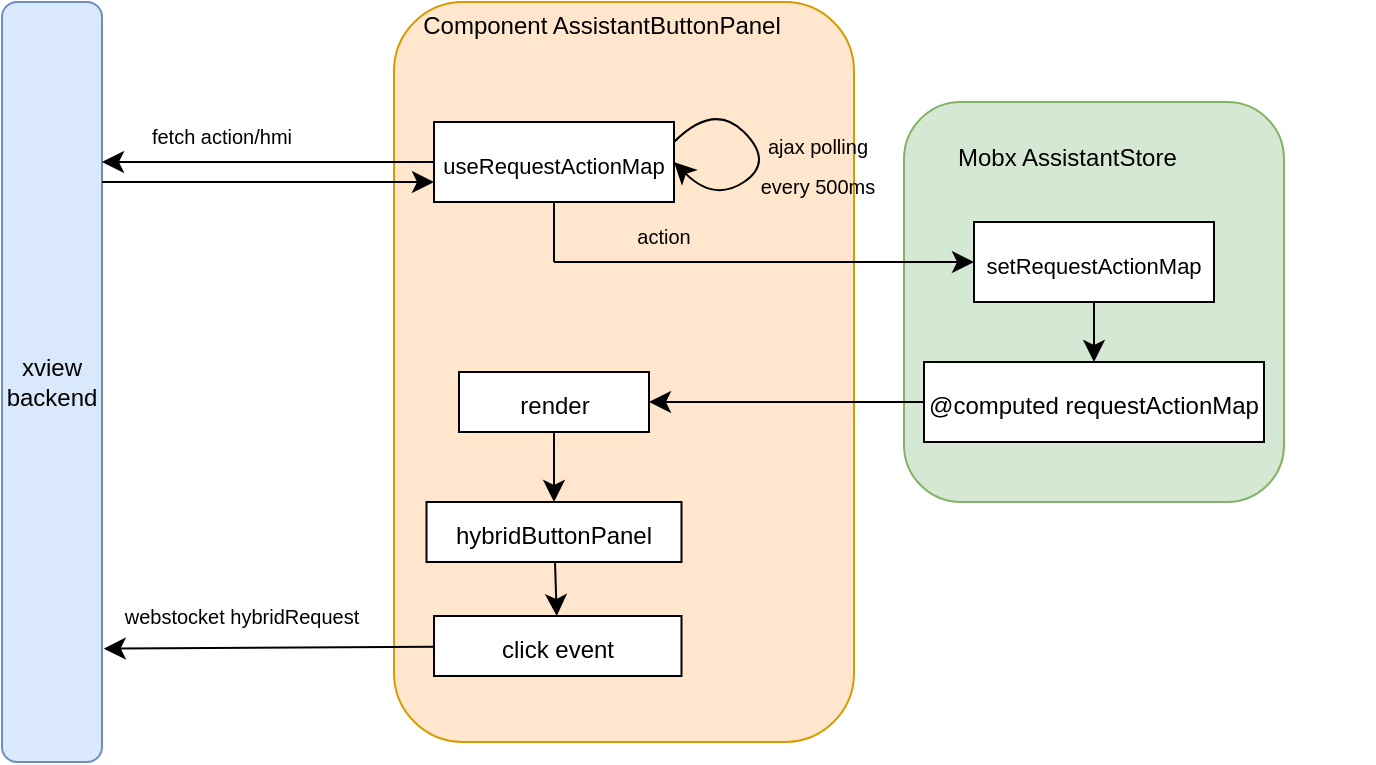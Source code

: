 <mxfile version="21.7.2" type="github">
  <diagram id="C5RBs43oDa-KdzZeNtuy" name="Page-1">
    <mxGraphModel dx="1134" dy="720" grid="1" gridSize="10" guides="1" tooltips="1" connect="1" arrows="1" fold="1" page="1" pageScale="1" pageWidth="827" pageHeight="1169" math="0" shadow="0">
      <root>
        <mxCell id="WIyWlLk6GJQsqaUBKTNV-0" />
        <mxCell id="WIyWlLk6GJQsqaUBKTNV-1" parent="WIyWlLk6GJQsqaUBKTNV-0" />
        <mxCell id="WIyWlLk6GJQsqaUBKTNV-3" value="" style="rounded=1;whiteSpace=wrap;html=1;fontSize=12;glass=0;strokeWidth=1;shadow=0;fillColor=#ffe6cc;strokeColor=#d79b00;" parent="WIyWlLk6GJQsqaUBKTNV-1" vertex="1">
          <mxGeometry x="236" y="90" width="230" height="370" as="geometry" />
        </mxCell>
        <mxCell id="U596WueUlYZr3MVK7BR4-0" value="xview&lt;br&gt;backend" style="rounded=1;whiteSpace=wrap;html=1;fontSize=12;glass=0;strokeWidth=1;shadow=0;fillColor=#dae8fc;strokeColor=#6c8ebf;" vertex="1" parent="WIyWlLk6GJQsqaUBKTNV-1">
          <mxGeometry x="40" y="90" width="50" height="380" as="geometry" />
        </mxCell>
        <mxCell id="U596WueUlYZr3MVK7BR4-1" value="&lt;font style=&quot;font-size: 12px;&quot;&gt;Component AssistantButtonPanel&lt;/font&gt;" style="text;html=1;strokeColor=none;fillColor=none;align=center;verticalAlign=middle;whiteSpace=wrap;rounded=0;fontSize=16;" vertex="1" parent="WIyWlLk6GJQsqaUBKTNV-1">
          <mxGeometry x="230" y="90" width="220" height="20" as="geometry" />
        </mxCell>
        <mxCell id="U596WueUlYZr3MVK7BR4-4" style="edgeStyle=none;curved=1;rounded=0;orthogonalLoop=1;jettySize=auto;html=1;fontSize=12;startSize=8;endSize=8;" edge="1" parent="WIyWlLk6GJQsqaUBKTNV-1" source="U596WueUlYZr3MVK7BR4-3">
          <mxGeometry relative="1" as="geometry">
            <mxPoint x="90" y="170" as="targetPoint" />
          </mxGeometry>
        </mxCell>
        <mxCell id="U596WueUlYZr3MVK7BR4-3" value="&lt;font style=&quot;font-size: 11px;&quot;&gt;useRequestActionMap&lt;/font&gt;" style="rounded=0;whiteSpace=wrap;html=1;fontSize=16;" vertex="1" parent="WIyWlLk6GJQsqaUBKTNV-1">
          <mxGeometry x="256" y="150" width="120" height="40" as="geometry" />
        </mxCell>
        <mxCell id="U596WueUlYZr3MVK7BR4-6" value="&lt;font style=&quot;font-size: 10px;&quot;&gt;fetch action/hmi&lt;/font&gt;" style="text;html=1;strokeColor=none;fillColor=none;align=center;verticalAlign=middle;whiteSpace=wrap;rounded=0;fontSize=16;" vertex="1" parent="WIyWlLk6GJQsqaUBKTNV-1">
          <mxGeometry x="105" y="140" width="90" height="30" as="geometry" />
        </mxCell>
        <mxCell id="U596WueUlYZr3MVK7BR4-9" value="" style="curved=1;endArrow=classic;html=1;rounded=0;fontSize=12;startSize=8;endSize=8;exitX=1;exitY=0.25;exitDx=0;exitDy=0;" edge="1" parent="WIyWlLk6GJQsqaUBKTNV-1" source="U596WueUlYZr3MVK7BR4-3">
          <mxGeometry width="50" height="50" relative="1" as="geometry">
            <mxPoint x="316" y="330" as="sourcePoint" />
            <mxPoint x="376" y="170" as="targetPoint" />
            <Array as="points">
              <mxPoint x="396" y="140" />
              <mxPoint x="426" y="170" />
              <mxPoint x="396" y="190" />
            </Array>
          </mxGeometry>
        </mxCell>
        <mxCell id="U596WueUlYZr3MVK7BR4-10" style="edgeStyle=none;curved=1;rounded=0;orthogonalLoop=1;jettySize=auto;html=1;fontSize=12;startSize=8;endSize=8;startArrow=classic;startFill=1;endArrow=none;endFill=0;exitX=0;exitY=0.75;exitDx=0;exitDy=0;" edge="1" parent="WIyWlLk6GJQsqaUBKTNV-1" source="U596WueUlYZr3MVK7BR4-3">
          <mxGeometry relative="1" as="geometry">
            <mxPoint x="220" y="180" as="sourcePoint" />
            <mxPoint x="90" y="180" as="targetPoint" />
          </mxGeometry>
        </mxCell>
        <mxCell id="U596WueUlYZr3MVK7BR4-13" value="" style="rounded=1;whiteSpace=wrap;html=1;fontSize=12;glass=0;strokeWidth=1;shadow=0;fillColor=#d5e8d4;strokeColor=#82b366;" vertex="1" parent="WIyWlLk6GJQsqaUBKTNV-1">
          <mxGeometry x="491" y="140" width="190" height="200" as="geometry" />
        </mxCell>
        <mxCell id="U596WueUlYZr3MVK7BR4-14" value="&lt;span style=&quot;color: rgb(0, 0, 0); font-family: Helvetica; font-size: 12px; font-style: normal; font-variant-ligatures: normal; font-variant-caps: normal; font-weight: 400; letter-spacing: normal; orphans: 2; text-align: center; text-indent: 0px; text-transform: none; widows: 2; word-spacing: 0px; -webkit-text-stroke-width: 0px; text-decoration-thickness: initial; text-decoration-style: initial; text-decoration-color: initial; float: none; display: inline !important;&quot;&gt;Mobx AssistantStore&lt;/span&gt;" style="text;whiteSpace=wrap;html=1;fontSize=16;" vertex="1" parent="WIyWlLk6GJQsqaUBKTNV-1">
          <mxGeometry x="516" y="150" width="210" height="40" as="geometry" />
        </mxCell>
        <mxCell id="U596WueUlYZr3MVK7BR4-23" value="" style="edgeStyle=none;curved=1;rounded=0;orthogonalLoop=1;jettySize=auto;html=1;fontSize=12;startSize=8;endSize=8;" edge="1" parent="WIyWlLk6GJQsqaUBKTNV-1" source="U596WueUlYZr3MVK7BR4-11" target="U596WueUlYZr3MVK7BR4-22">
          <mxGeometry relative="1" as="geometry" />
        </mxCell>
        <mxCell id="U596WueUlYZr3MVK7BR4-11" value="&lt;span style=&quot;font-size: 11px;&quot;&gt;setRequestActionMap&lt;/span&gt;" style="rounded=0;whiteSpace=wrap;html=1;fontSize=16;" vertex="1" parent="WIyWlLk6GJQsqaUBKTNV-1">
          <mxGeometry x="526" y="200" width="120" height="40" as="geometry" />
        </mxCell>
        <mxCell id="U596WueUlYZr3MVK7BR4-17" value="" style="endArrow=none;html=1;rounded=0;fontSize=12;startSize=8;endSize=8;curved=1;entryX=0.5;entryY=1;entryDx=0;entryDy=0;" edge="1" parent="WIyWlLk6GJQsqaUBKTNV-1" target="U596WueUlYZr3MVK7BR4-3">
          <mxGeometry width="50" height="50" relative="1" as="geometry">
            <mxPoint x="316" y="220" as="sourcePoint" />
            <mxPoint x="416" y="280" as="targetPoint" />
          </mxGeometry>
        </mxCell>
        <mxCell id="U596WueUlYZr3MVK7BR4-18" value="" style="endArrow=none;html=1;rounded=0;fontSize=12;startSize=8;endSize=8;curved=1;" edge="1" parent="WIyWlLk6GJQsqaUBKTNV-1">
          <mxGeometry width="50" height="50" relative="1" as="geometry">
            <mxPoint x="316" y="220" as="sourcePoint" />
            <mxPoint x="466" y="220" as="targetPoint" />
          </mxGeometry>
        </mxCell>
        <mxCell id="U596WueUlYZr3MVK7BR4-20" value="" style="endArrow=classic;html=1;rounded=0;fontSize=12;startSize=8;endSize=8;curved=1;entryX=0;entryY=0.5;entryDx=0;entryDy=0;" edge="1" parent="WIyWlLk6GJQsqaUBKTNV-1" target="U596WueUlYZr3MVK7BR4-11">
          <mxGeometry width="50" height="50" relative="1" as="geometry">
            <mxPoint x="466" y="220" as="sourcePoint" />
            <mxPoint x="416" y="280" as="targetPoint" />
          </mxGeometry>
        </mxCell>
        <mxCell id="U596WueUlYZr3MVK7BR4-21" value="&lt;font style=&quot;font-size: 10px;&quot;&gt;action&lt;/font&gt;" style="text;html=1;strokeColor=none;fillColor=none;align=center;verticalAlign=middle;whiteSpace=wrap;rounded=0;fontSize=16;" vertex="1" parent="WIyWlLk6GJQsqaUBKTNV-1">
          <mxGeometry x="326" y="190" width="90" height="30" as="geometry" />
        </mxCell>
        <mxCell id="U596WueUlYZr3MVK7BR4-26" style="edgeStyle=none;curved=1;rounded=0;orthogonalLoop=1;jettySize=auto;html=1;exitX=0;exitY=0.5;exitDx=0;exitDy=0;fontSize=12;startSize=8;endSize=8;" edge="1" parent="WIyWlLk6GJQsqaUBKTNV-1" source="U596WueUlYZr3MVK7BR4-22" target="U596WueUlYZr3MVK7BR4-25">
          <mxGeometry relative="1" as="geometry" />
        </mxCell>
        <mxCell id="U596WueUlYZr3MVK7BR4-22" value="&lt;font style=&quot;font-size: 12px;&quot;&gt;@computed requestActionMap&lt;/font&gt;" style="whiteSpace=wrap;html=1;fontSize=16;rounded=0;" vertex="1" parent="WIyWlLk6GJQsqaUBKTNV-1">
          <mxGeometry x="501" y="270" width="170" height="40" as="geometry" />
        </mxCell>
        <mxCell id="U596WueUlYZr3MVK7BR4-28" style="edgeStyle=none;curved=1;rounded=0;orthogonalLoop=1;jettySize=auto;html=1;exitX=0.5;exitY=1;exitDx=0;exitDy=0;entryX=0.5;entryY=0;entryDx=0;entryDy=0;fontSize=12;startSize=8;endSize=8;" edge="1" parent="WIyWlLk6GJQsqaUBKTNV-1" source="U596WueUlYZr3MVK7BR4-25" target="U596WueUlYZr3MVK7BR4-27">
          <mxGeometry relative="1" as="geometry" />
        </mxCell>
        <mxCell id="U596WueUlYZr3MVK7BR4-25" value="&lt;font style=&quot;font-size: 12px;&quot;&gt;render&lt;/font&gt;" style="rounded=0;whiteSpace=wrap;html=1;fontSize=16;" vertex="1" parent="WIyWlLk6GJQsqaUBKTNV-1">
          <mxGeometry x="268.5" y="275" width="95" height="30" as="geometry" />
        </mxCell>
        <mxCell id="U596WueUlYZr3MVK7BR4-30" style="edgeStyle=none;curved=1;rounded=0;orthogonalLoop=1;jettySize=auto;html=1;fontSize=12;startSize=8;endSize=8;" edge="1" parent="WIyWlLk6GJQsqaUBKTNV-1" source="U596WueUlYZr3MVK7BR4-27" target="U596WueUlYZr3MVK7BR4-29">
          <mxGeometry relative="1" as="geometry" />
        </mxCell>
        <mxCell id="U596WueUlYZr3MVK7BR4-27" value="&lt;font style=&quot;font-size: 12px;&quot;&gt;hybridButtonPanel&lt;/font&gt;" style="rounded=0;whiteSpace=wrap;html=1;fontSize=16;" vertex="1" parent="WIyWlLk6GJQsqaUBKTNV-1">
          <mxGeometry x="252.25" y="340" width="127.5" height="30" as="geometry" />
        </mxCell>
        <mxCell id="U596WueUlYZr3MVK7BR4-31" style="edgeStyle=none;curved=1;rounded=0;orthogonalLoop=1;jettySize=auto;html=1;fontSize=12;startSize=8;endSize=8;entryX=0.068;entryY=1.111;entryDx=0;entryDy=0;entryPerimeter=0;" edge="1" parent="WIyWlLk6GJQsqaUBKTNV-1" source="U596WueUlYZr3MVK7BR4-29" target="U596WueUlYZr3MVK7BR4-32">
          <mxGeometry relative="1" as="geometry">
            <mxPoint x="90" y="410" as="targetPoint" />
          </mxGeometry>
        </mxCell>
        <mxCell id="U596WueUlYZr3MVK7BR4-29" value="&lt;font style=&quot;font-size: 12px;&quot;&gt;click event&lt;/font&gt;" style="rounded=0;whiteSpace=wrap;html=1;fontSize=16;" vertex="1" parent="WIyWlLk6GJQsqaUBKTNV-1">
          <mxGeometry x="256" y="397" width="123.75" height="30" as="geometry" />
        </mxCell>
        <mxCell id="U596WueUlYZr3MVK7BR4-32" value="&lt;font style=&quot;font-size: 10px;&quot;&gt;webstocket hybridRequest&lt;/font&gt;" style="text;html=1;strokeColor=none;fillColor=none;align=center;verticalAlign=middle;whiteSpace=wrap;rounded=0;fontSize=16;" vertex="1" parent="WIyWlLk6GJQsqaUBKTNV-1">
          <mxGeometry x="80" y="380" width="160" height="30" as="geometry" />
        </mxCell>
        <mxCell id="U596WueUlYZr3MVK7BR4-36" value="&lt;font style=&quot;font-size: 10px;&quot;&gt;ajax polling every 500ms&lt;/font&gt;" style="text;html=1;strokeColor=none;fillColor=none;align=center;verticalAlign=middle;whiteSpace=wrap;rounded=0;fontSize=16;" vertex="1" parent="WIyWlLk6GJQsqaUBKTNV-1">
          <mxGeometry x="416" y="150" width="64" height="40" as="geometry" />
        </mxCell>
      </root>
    </mxGraphModel>
  </diagram>
</mxfile>
